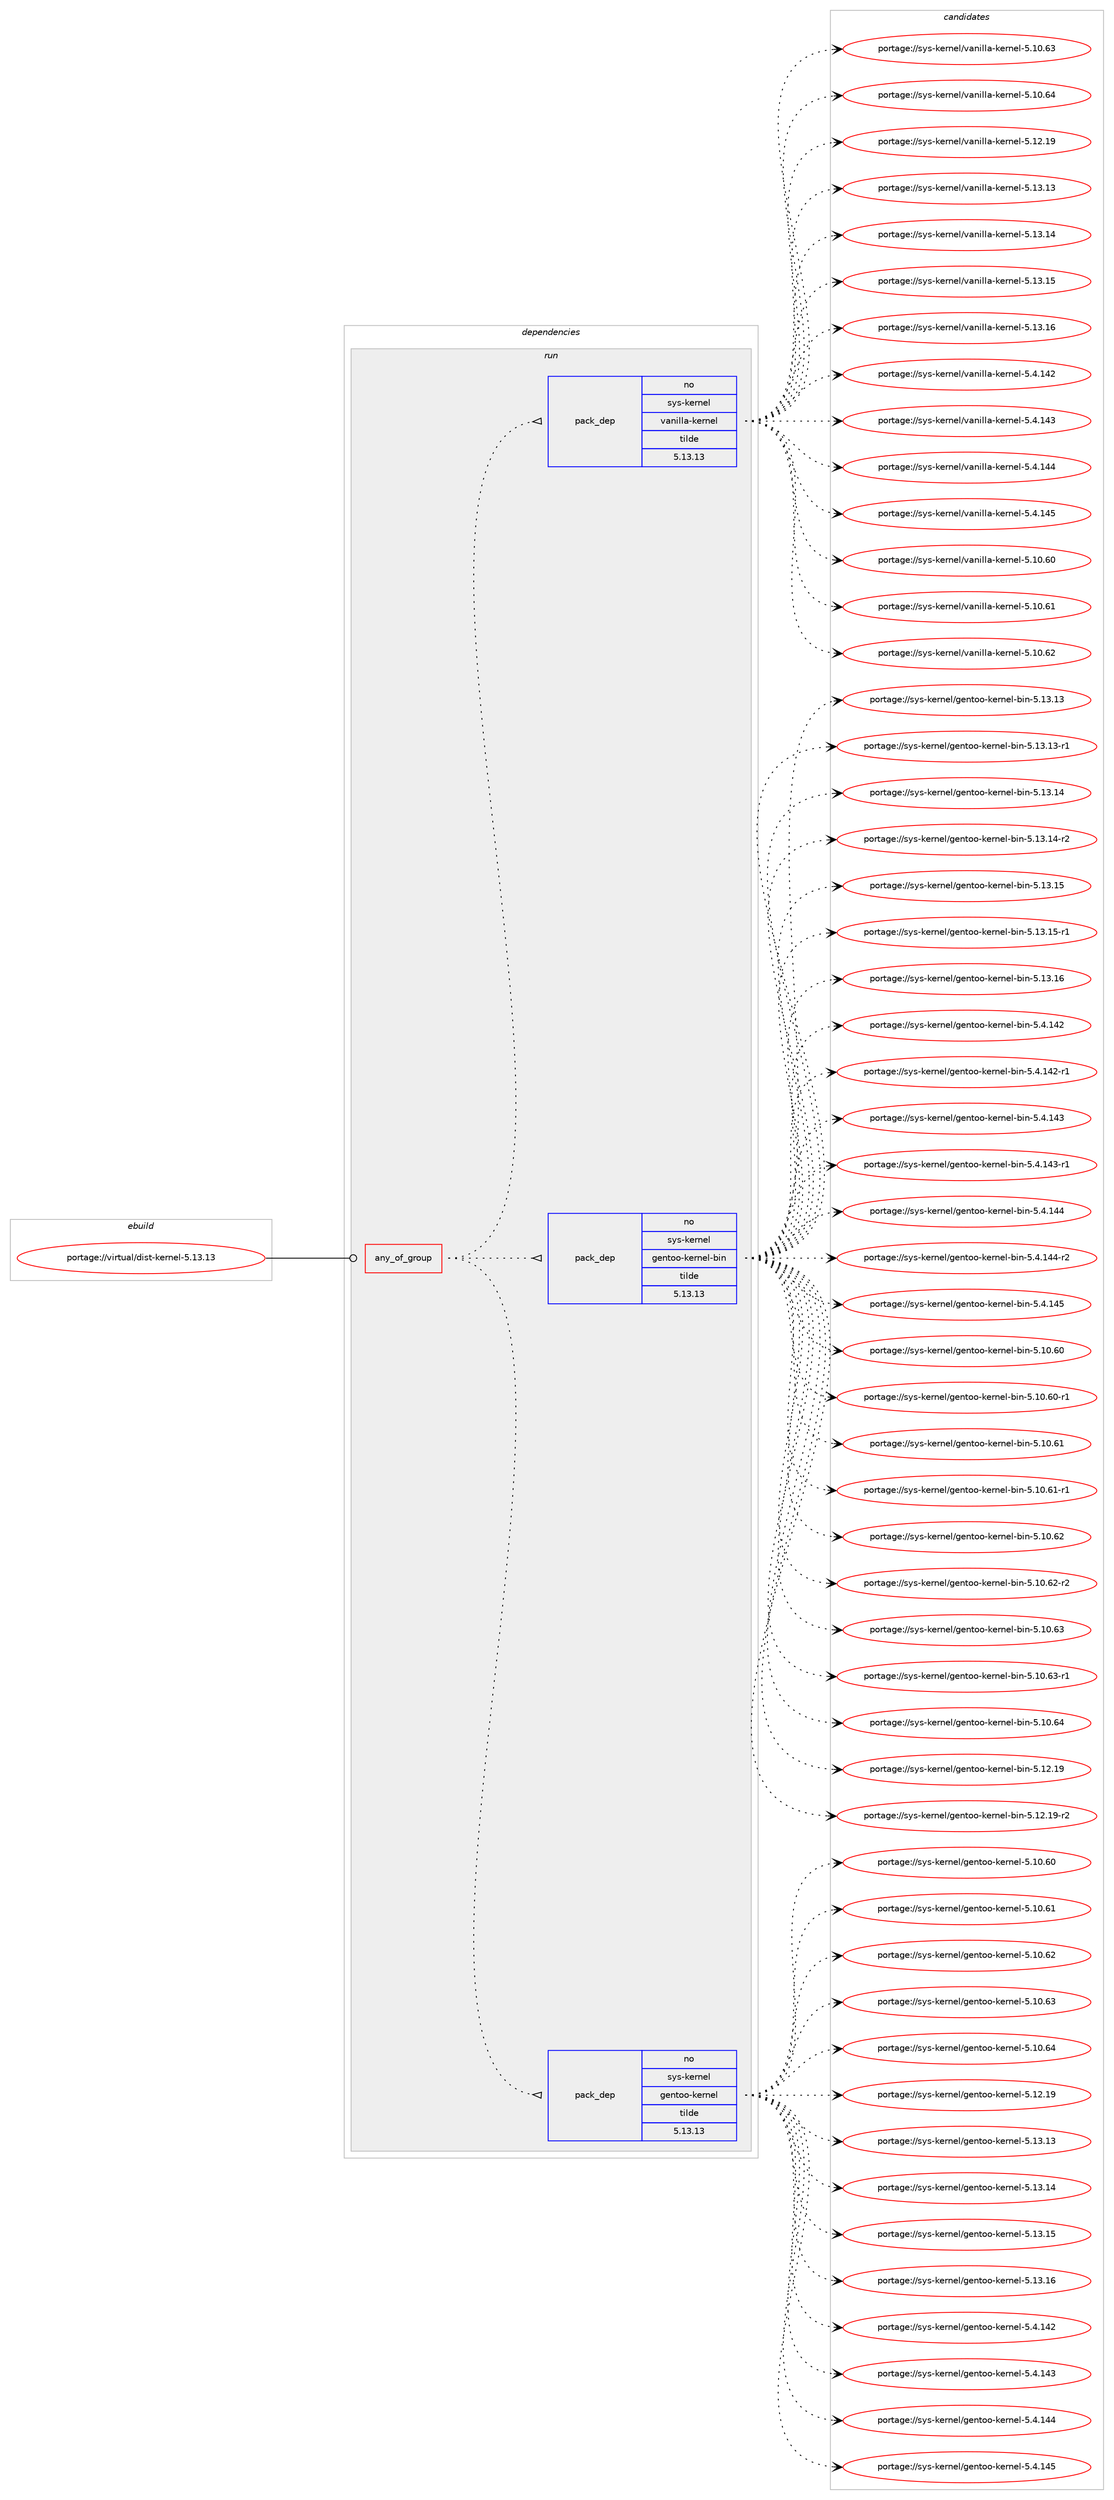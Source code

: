 digraph prolog {

# *************
# Graph options
# *************

newrank=true;
concentrate=true;
compound=true;
graph [rankdir=LR,fontname=Helvetica,fontsize=10,ranksep=1.5];#, ranksep=2.5, nodesep=0.2];
edge  [arrowhead=vee];
node  [fontname=Helvetica,fontsize=10];

# **********
# The ebuild
# **********

subgraph cluster_leftcol {
color=gray;
rank=same;
label=<<i>ebuild</i>>;
id [label="portage://virtual/dist-kernel-5.13.13", color=red, width=4, href="../virtual/dist-kernel-5.13.13.svg"];
}

# ****************
# The dependencies
# ****************

subgraph cluster_midcol {
color=gray;
label=<<i>dependencies</i>>;
subgraph cluster_compile {
fillcolor="#eeeeee";
style=filled;
label=<<i>compile</i>>;
}
subgraph cluster_compileandrun {
fillcolor="#eeeeee";
style=filled;
label=<<i>compile and run</i>>;
}
subgraph cluster_run {
fillcolor="#eeeeee";
style=filled;
label=<<i>run</i>>;
subgraph any5 {
dependency303 [label=<<TABLE BORDER="0" CELLBORDER="1" CELLSPACING="0" CELLPADDING="4"><TR><TD CELLPADDING="10">any_of_group</TD></TR></TABLE>>, shape=none, color=red];subgraph pack169 {
dependency304 [label=<<TABLE BORDER="0" CELLBORDER="1" CELLSPACING="0" CELLPADDING="4" WIDTH="220"><TR><TD ROWSPAN="6" CELLPADDING="30">pack_dep</TD></TR><TR><TD WIDTH="110">no</TD></TR><TR><TD>sys-kernel</TD></TR><TR><TD>gentoo-kernel</TD></TR><TR><TD>tilde</TD></TR><TR><TD>5.13.13</TD></TR></TABLE>>, shape=none, color=blue];
}
dependency303:e -> dependency304:w [weight=20,style="dotted",arrowhead="oinv"];
subgraph pack170 {
dependency305 [label=<<TABLE BORDER="0" CELLBORDER="1" CELLSPACING="0" CELLPADDING="4" WIDTH="220"><TR><TD ROWSPAN="6" CELLPADDING="30">pack_dep</TD></TR><TR><TD WIDTH="110">no</TD></TR><TR><TD>sys-kernel</TD></TR><TR><TD>gentoo-kernel-bin</TD></TR><TR><TD>tilde</TD></TR><TR><TD>5.13.13</TD></TR></TABLE>>, shape=none, color=blue];
}
dependency303:e -> dependency305:w [weight=20,style="dotted",arrowhead="oinv"];
subgraph pack171 {
dependency306 [label=<<TABLE BORDER="0" CELLBORDER="1" CELLSPACING="0" CELLPADDING="4" WIDTH="220"><TR><TD ROWSPAN="6" CELLPADDING="30">pack_dep</TD></TR><TR><TD WIDTH="110">no</TD></TR><TR><TD>sys-kernel</TD></TR><TR><TD>vanilla-kernel</TD></TR><TR><TD>tilde</TD></TR><TR><TD>5.13.13</TD></TR></TABLE>>, shape=none, color=blue];
}
dependency303:e -> dependency306:w [weight=20,style="dotted",arrowhead="oinv"];
}
id:e -> dependency303:w [weight=20,style="solid",arrowhead="odot"];
}
}

# **************
# The candidates
# **************

subgraph cluster_choices {
rank=same;
color=gray;
label=<<i>candidates</i>>;

subgraph choice169 {
color=black;
nodesep=1;
choice1151211154510710111411010110847103101110116111111451071011141101011084553464948465448 [label="portage://sys-kernel/gentoo-kernel-5.10.60", color=red, width=4,href="../sys-kernel/gentoo-kernel-5.10.60.svg"];
choice1151211154510710111411010110847103101110116111111451071011141101011084553464948465449 [label="portage://sys-kernel/gentoo-kernel-5.10.61", color=red, width=4,href="../sys-kernel/gentoo-kernel-5.10.61.svg"];
choice1151211154510710111411010110847103101110116111111451071011141101011084553464948465450 [label="portage://sys-kernel/gentoo-kernel-5.10.62", color=red, width=4,href="../sys-kernel/gentoo-kernel-5.10.62.svg"];
choice1151211154510710111411010110847103101110116111111451071011141101011084553464948465451 [label="portage://sys-kernel/gentoo-kernel-5.10.63", color=red, width=4,href="../sys-kernel/gentoo-kernel-5.10.63.svg"];
choice1151211154510710111411010110847103101110116111111451071011141101011084553464948465452 [label="portage://sys-kernel/gentoo-kernel-5.10.64", color=red, width=4,href="../sys-kernel/gentoo-kernel-5.10.64.svg"];
choice1151211154510710111411010110847103101110116111111451071011141101011084553464950464957 [label="portage://sys-kernel/gentoo-kernel-5.12.19", color=red, width=4,href="../sys-kernel/gentoo-kernel-5.12.19.svg"];
choice1151211154510710111411010110847103101110116111111451071011141101011084553464951464951 [label="portage://sys-kernel/gentoo-kernel-5.13.13", color=red, width=4,href="../sys-kernel/gentoo-kernel-5.13.13.svg"];
choice1151211154510710111411010110847103101110116111111451071011141101011084553464951464952 [label="portage://sys-kernel/gentoo-kernel-5.13.14", color=red, width=4,href="../sys-kernel/gentoo-kernel-5.13.14.svg"];
choice1151211154510710111411010110847103101110116111111451071011141101011084553464951464953 [label="portage://sys-kernel/gentoo-kernel-5.13.15", color=red, width=4,href="../sys-kernel/gentoo-kernel-5.13.15.svg"];
choice1151211154510710111411010110847103101110116111111451071011141101011084553464951464954 [label="portage://sys-kernel/gentoo-kernel-5.13.16", color=red, width=4,href="../sys-kernel/gentoo-kernel-5.13.16.svg"];
choice1151211154510710111411010110847103101110116111111451071011141101011084553465246495250 [label="portage://sys-kernel/gentoo-kernel-5.4.142", color=red, width=4,href="../sys-kernel/gentoo-kernel-5.4.142.svg"];
choice1151211154510710111411010110847103101110116111111451071011141101011084553465246495251 [label="portage://sys-kernel/gentoo-kernel-5.4.143", color=red, width=4,href="../sys-kernel/gentoo-kernel-5.4.143.svg"];
choice1151211154510710111411010110847103101110116111111451071011141101011084553465246495252 [label="portage://sys-kernel/gentoo-kernel-5.4.144", color=red, width=4,href="../sys-kernel/gentoo-kernel-5.4.144.svg"];
choice1151211154510710111411010110847103101110116111111451071011141101011084553465246495253 [label="portage://sys-kernel/gentoo-kernel-5.4.145", color=red, width=4,href="../sys-kernel/gentoo-kernel-5.4.145.svg"];
dependency304:e -> choice1151211154510710111411010110847103101110116111111451071011141101011084553464948465448:w [style=dotted,weight="100"];
dependency304:e -> choice1151211154510710111411010110847103101110116111111451071011141101011084553464948465449:w [style=dotted,weight="100"];
dependency304:e -> choice1151211154510710111411010110847103101110116111111451071011141101011084553464948465450:w [style=dotted,weight="100"];
dependency304:e -> choice1151211154510710111411010110847103101110116111111451071011141101011084553464948465451:w [style=dotted,weight="100"];
dependency304:e -> choice1151211154510710111411010110847103101110116111111451071011141101011084553464948465452:w [style=dotted,weight="100"];
dependency304:e -> choice1151211154510710111411010110847103101110116111111451071011141101011084553464950464957:w [style=dotted,weight="100"];
dependency304:e -> choice1151211154510710111411010110847103101110116111111451071011141101011084553464951464951:w [style=dotted,weight="100"];
dependency304:e -> choice1151211154510710111411010110847103101110116111111451071011141101011084553464951464952:w [style=dotted,weight="100"];
dependency304:e -> choice1151211154510710111411010110847103101110116111111451071011141101011084553464951464953:w [style=dotted,weight="100"];
dependency304:e -> choice1151211154510710111411010110847103101110116111111451071011141101011084553464951464954:w [style=dotted,weight="100"];
dependency304:e -> choice1151211154510710111411010110847103101110116111111451071011141101011084553465246495250:w [style=dotted,weight="100"];
dependency304:e -> choice1151211154510710111411010110847103101110116111111451071011141101011084553465246495251:w [style=dotted,weight="100"];
dependency304:e -> choice1151211154510710111411010110847103101110116111111451071011141101011084553465246495252:w [style=dotted,weight="100"];
dependency304:e -> choice1151211154510710111411010110847103101110116111111451071011141101011084553465246495253:w [style=dotted,weight="100"];
}
subgraph choice170 {
color=black;
nodesep=1;
choice11512111545107101114110101108471031011101161111114510710111411010110845981051104553464948465448 [label="portage://sys-kernel/gentoo-kernel-bin-5.10.60", color=red, width=4,href="../sys-kernel/gentoo-kernel-bin-5.10.60.svg"];
choice115121115451071011141101011084710310111011611111145107101114110101108459810511045534649484654484511449 [label="portage://sys-kernel/gentoo-kernel-bin-5.10.60-r1", color=red, width=4,href="../sys-kernel/gentoo-kernel-bin-5.10.60-r1.svg"];
choice11512111545107101114110101108471031011101161111114510710111411010110845981051104553464948465449 [label="portage://sys-kernel/gentoo-kernel-bin-5.10.61", color=red, width=4,href="../sys-kernel/gentoo-kernel-bin-5.10.61.svg"];
choice115121115451071011141101011084710310111011611111145107101114110101108459810511045534649484654494511449 [label="portage://sys-kernel/gentoo-kernel-bin-5.10.61-r1", color=red, width=4,href="../sys-kernel/gentoo-kernel-bin-5.10.61-r1.svg"];
choice11512111545107101114110101108471031011101161111114510710111411010110845981051104553464948465450 [label="portage://sys-kernel/gentoo-kernel-bin-5.10.62", color=red, width=4,href="../sys-kernel/gentoo-kernel-bin-5.10.62.svg"];
choice115121115451071011141101011084710310111011611111145107101114110101108459810511045534649484654504511450 [label="portage://sys-kernel/gentoo-kernel-bin-5.10.62-r2", color=red, width=4,href="../sys-kernel/gentoo-kernel-bin-5.10.62-r2.svg"];
choice11512111545107101114110101108471031011101161111114510710111411010110845981051104553464948465451 [label="portage://sys-kernel/gentoo-kernel-bin-5.10.63", color=red, width=4,href="../sys-kernel/gentoo-kernel-bin-5.10.63.svg"];
choice115121115451071011141101011084710310111011611111145107101114110101108459810511045534649484654514511449 [label="portage://sys-kernel/gentoo-kernel-bin-5.10.63-r1", color=red, width=4,href="../sys-kernel/gentoo-kernel-bin-5.10.63-r1.svg"];
choice11512111545107101114110101108471031011101161111114510710111411010110845981051104553464948465452 [label="portage://sys-kernel/gentoo-kernel-bin-5.10.64", color=red, width=4,href="../sys-kernel/gentoo-kernel-bin-5.10.64.svg"];
choice11512111545107101114110101108471031011101161111114510710111411010110845981051104553464950464957 [label="portage://sys-kernel/gentoo-kernel-bin-5.12.19", color=red, width=4,href="../sys-kernel/gentoo-kernel-bin-5.12.19.svg"];
choice115121115451071011141101011084710310111011611111145107101114110101108459810511045534649504649574511450 [label="portage://sys-kernel/gentoo-kernel-bin-5.12.19-r2", color=red, width=4,href="../sys-kernel/gentoo-kernel-bin-5.12.19-r2.svg"];
choice11512111545107101114110101108471031011101161111114510710111411010110845981051104553464951464951 [label="portage://sys-kernel/gentoo-kernel-bin-5.13.13", color=red, width=4,href="../sys-kernel/gentoo-kernel-bin-5.13.13.svg"];
choice115121115451071011141101011084710310111011611111145107101114110101108459810511045534649514649514511449 [label="portage://sys-kernel/gentoo-kernel-bin-5.13.13-r1", color=red, width=4,href="../sys-kernel/gentoo-kernel-bin-5.13.13-r1.svg"];
choice11512111545107101114110101108471031011101161111114510710111411010110845981051104553464951464952 [label="portage://sys-kernel/gentoo-kernel-bin-5.13.14", color=red, width=4,href="../sys-kernel/gentoo-kernel-bin-5.13.14.svg"];
choice115121115451071011141101011084710310111011611111145107101114110101108459810511045534649514649524511450 [label="portage://sys-kernel/gentoo-kernel-bin-5.13.14-r2", color=red, width=4,href="../sys-kernel/gentoo-kernel-bin-5.13.14-r2.svg"];
choice11512111545107101114110101108471031011101161111114510710111411010110845981051104553464951464953 [label="portage://sys-kernel/gentoo-kernel-bin-5.13.15", color=red, width=4,href="../sys-kernel/gentoo-kernel-bin-5.13.15.svg"];
choice115121115451071011141101011084710310111011611111145107101114110101108459810511045534649514649534511449 [label="portage://sys-kernel/gentoo-kernel-bin-5.13.15-r1", color=red, width=4,href="../sys-kernel/gentoo-kernel-bin-5.13.15-r1.svg"];
choice11512111545107101114110101108471031011101161111114510710111411010110845981051104553464951464954 [label="portage://sys-kernel/gentoo-kernel-bin-5.13.16", color=red, width=4,href="../sys-kernel/gentoo-kernel-bin-5.13.16.svg"];
choice11512111545107101114110101108471031011101161111114510710111411010110845981051104553465246495250 [label="portage://sys-kernel/gentoo-kernel-bin-5.4.142", color=red, width=4,href="../sys-kernel/gentoo-kernel-bin-5.4.142.svg"];
choice115121115451071011141101011084710310111011611111145107101114110101108459810511045534652464952504511449 [label="portage://sys-kernel/gentoo-kernel-bin-5.4.142-r1", color=red, width=4,href="../sys-kernel/gentoo-kernel-bin-5.4.142-r1.svg"];
choice11512111545107101114110101108471031011101161111114510710111411010110845981051104553465246495251 [label="portage://sys-kernel/gentoo-kernel-bin-5.4.143", color=red, width=4,href="../sys-kernel/gentoo-kernel-bin-5.4.143.svg"];
choice115121115451071011141101011084710310111011611111145107101114110101108459810511045534652464952514511449 [label="portage://sys-kernel/gentoo-kernel-bin-5.4.143-r1", color=red, width=4,href="../sys-kernel/gentoo-kernel-bin-5.4.143-r1.svg"];
choice11512111545107101114110101108471031011101161111114510710111411010110845981051104553465246495252 [label="portage://sys-kernel/gentoo-kernel-bin-5.4.144", color=red, width=4,href="../sys-kernel/gentoo-kernel-bin-5.4.144.svg"];
choice115121115451071011141101011084710310111011611111145107101114110101108459810511045534652464952524511450 [label="portage://sys-kernel/gentoo-kernel-bin-5.4.144-r2", color=red, width=4,href="../sys-kernel/gentoo-kernel-bin-5.4.144-r2.svg"];
choice11512111545107101114110101108471031011101161111114510710111411010110845981051104553465246495253 [label="portage://sys-kernel/gentoo-kernel-bin-5.4.145", color=red, width=4,href="../sys-kernel/gentoo-kernel-bin-5.4.145.svg"];
dependency305:e -> choice11512111545107101114110101108471031011101161111114510710111411010110845981051104553464948465448:w [style=dotted,weight="100"];
dependency305:e -> choice115121115451071011141101011084710310111011611111145107101114110101108459810511045534649484654484511449:w [style=dotted,weight="100"];
dependency305:e -> choice11512111545107101114110101108471031011101161111114510710111411010110845981051104553464948465449:w [style=dotted,weight="100"];
dependency305:e -> choice115121115451071011141101011084710310111011611111145107101114110101108459810511045534649484654494511449:w [style=dotted,weight="100"];
dependency305:e -> choice11512111545107101114110101108471031011101161111114510710111411010110845981051104553464948465450:w [style=dotted,weight="100"];
dependency305:e -> choice115121115451071011141101011084710310111011611111145107101114110101108459810511045534649484654504511450:w [style=dotted,weight="100"];
dependency305:e -> choice11512111545107101114110101108471031011101161111114510710111411010110845981051104553464948465451:w [style=dotted,weight="100"];
dependency305:e -> choice115121115451071011141101011084710310111011611111145107101114110101108459810511045534649484654514511449:w [style=dotted,weight="100"];
dependency305:e -> choice11512111545107101114110101108471031011101161111114510710111411010110845981051104553464948465452:w [style=dotted,weight="100"];
dependency305:e -> choice11512111545107101114110101108471031011101161111114510710111411010110845981051104553464950464957:w [style=dotted,weight="100"];
dependency305:e -> choice115121115451071011141101011084710310111011611111145107101114110101108459810511045534649504649574511450:w [style=dotted,weight="100"];
dependency305:e -> choice11512111545107101114110101108471031011101161111114510710111411010110845981051104553464951464951:w [style=dotted,weight="100"];
dependency305:e -> choice115121115451071011141101011084710310111011611111145107101114110101108459810511045534649514649514511449:w [style=dotted,weight="100"];
dependency305:e -> choice11512111545107101114110101108471031011101161111114510710111411010110845981051104553464951464952:w [style=dotted,weight="100"];
dependency305:e -> choice115121115451071011141101011084710310111011611111145107101114110101108459810511045534649514649524511450:w [style=dotted,weight="100"];
dependency305:e -> choice11512111545107101114110101108471031011101161111114510710111411010110845981051104553464951464953:w [style=dotted,weight="100"];
dependency305:e -> choice115121115451071011141101011084710310111011611111145107101114110101108459810511045534649514649534511449:w [style=dotted,weight="100"];
dependency305:e -> choice11512111545107101114110101108471031011101161111114510710111411010110845981051104553464951464954:w [style=dotted,weight="100"];
dependency305:e -> choice11512111545107101114110101108471031011101161111114510710111411010110845981051104553465246495250:w [style=dotted,weight="100"];
dependency305:e -> choice115121115451071011141101011084710310111011611111145107101114110101108459810511045534652464952504511449:w [style=dotted,weight="100"];
dependency305:e -> choice11512111545107101114110101108471031011101161111114510710111411010110845981051104553465246495251:w [style=dotted,weight="100"];
dependency305:e -> choice115121115451071011141101011084710310111011611111145107101114110101108459810511045534652464952514511449:w [style=dotted,weight="100"];
dependency305:e -> choice11512111545107101114110101108471031011101161111114510710111411010110845981051104553465246495252:w [style=dotted,weight="100"];
dependency305:e -> choice115121115451071011141101011084710310111011611111145107101114110101108459810511045534652464952524511450:w [style=dotted,weight="100"];
dependency305:e -> choice11512111545107101114110101108471031011101161111114510710111411010110845981051104553465246495253:w [style=dotted,weight="100"];
}
subgraph choice171 {
color=black;
nodesep=1;
choice11512111545107101114110101108471189711010510810897451071011141101011084553464948465448 [label="portage://sys-kernel/vanilla-kernel-5.10.60", color=red, width=4,href="../sys-kernel/vanilla-kernel-5.10.60.svg"];
choice11512111545107101114110101108471189711010510810897451071011141101011084553464948465449 [label="portage://sys-kernel/vanilla-kernel-5.10.61", color=red, width=4,href="../sys-kernel/vanilla-kernel-5.10.61.svg"];
choice11512111545107101114110101108471189711010510810897451071011141101011084553464948465450 [label="portage://sys-kernel/vanilla-kernel-5.10.62", color=red, width=4,href="../sys-kernel/vanilla-kernel-5.10.62.svg"];
choice11512111545107101114110101108471189711010510810897451071011141101011084553464948465451 [label="portage://sys-kernel/vanilla-kernel-5.10.63", color=red, width=4,href="../sys-kernel/vanilla-kernel-5.10.63.svg"];
choice11512111545107101114110101108471189711010510810897451071011141101011084553464948465452 [label="portage://sys-kernel/vanilla-kernel-5.10.64", color=red, width=4,href="../sys-kernel/vanilla-kernel-5.10.64.svg"];
choice11512111545107101114110101108471189711010510810897451071011141101011084553464950464957 [label="portage://sys-kernel/vanilla-kernel-5.12.19", color=red, width=4,href="../sys-kernel/vanilla-kernel-5.12.19.svg"];
choice11512111545107101114110101108471189711010510810897451071011141101011084553464951464951 [label="portage://sys-kernel/vanilla-kernel-5.13.13", color=red, width=4,href="../sys-kernel/vanilla-kernel-5.13.13.svg"];
choice11512111545107101114110101108471189711010510810897451071011141101011084553464951464952 [label="portage://sys-kernel/vanilla-kernel-5.13.14", color=red, width=4,href="../sys-kernel/vanilla-kernel-5.13.14.svg"];
choice11512111545107101114110101108471189711010510810897451071011141101011084553464951464953 [label="portage://sys-kernel/vanilla-kernel-5.13.15", color=red, width=4,href="../sys-kernel/vanilla-kernel-5.13.15.svg"];
choice11512111545107101114110101108471189711010510810897451071011141101011084553464951464954 [label="portage://sys-kernel/vanilla-kernel-5.13.16", color=red, width=4,href="../sys-kernel/vanilla-kernel-5.13.16.svg"];
choice11512111545107101114110101108471189711010510810897451071011141101011084553465246495250 [label="portage://sys-kernel/vanilla-kernel-5.4.142", color=red, width=4,href="../sys-kernel/vanilla-kernel-5.4.142.svg"];
choice11512111545107101114110101108471189711010510810897451071011141101011084553465246495251 [label="portage://sys-kernel/vanilla-kernel-5.4.143", color=red, width=4,href="../sys-kernel/vanilla-kernel-5.4.143.svg"];
choice11512111545107101114110101108471189711010510810897451071011141101011084553465246495252 [label="portage://sys-kernel/vanilla-kernel-5.4.144", color=red, width=4,href="../sys-kernel/vanilla-kernel-5.4.144.svg"];
choice11512111545107101114110101108471189711010510810897451071011141101011084553465246495253 [label="portage://sys-kernel/vanilla-kernel-5.4.145", color=red, width=4,href="../sys-kernel/vanilla-kernel-5.4.145.svg"];
dependency306:e -> choice11512111545107101114110101108471189711010510810897451071011141101011084553464948465448:w [style=dotted,weight="100"];
dependency306:e -> choice11512111545107101114110101108471189711010510810897451071011141101011084553464948465449:w [style=dotted,weight="100"];
dependency306:e -> choice11512111545107101114110101108471189711010510810897451071011141101011084553464948465450:w [style=dotted,weight="100"];
dependency306:e -> choice11512111545107101114110101108471189711010510810897451071011141101011084553464948465451:w [style=dotted,weight="100"];
dependency306:e -> choice11512111545107101114110101108471189711010510810897451071011141101011084553464948465452:w [style=dotted,weight="100"];
dependency306:e -> choice11512111545107101114110101108471189711010510810897451071011141101011084553464950464957:w [style=dotted,weight="100"];
dependency306:e -> choice11512111545107101114110101108471189711010510810897451071011141101011084553464951464951:w [style=dotted,weight="100"];
dependency306:e -> choice11512111545107101114110101108471189711010510810897451071011141101011084553464951464952:w [style=dotted,weight="100"];
dependency306:e -> choice11512111545107101114110101108471189711010510810897451071011141101011084553464951464953:w [style=dotted,weight="100"];
dependency306:e -> choice11512111545107101114110101108471189711010510810897451071011141101011084553464951464954:w [style=dotted,weight="100"];
dependency306:e -> choice11512111545107101114110101108471189711010510810897451071011141101011084553465246495250:w [style=dotted,weight="100"];
dependency306:e -> choice11512111545107101114110101108471189711010510810897451071011141101011084553465246495251:w [style=dotted,weight="100"];
dependency306:e -> choice11512111545107101114110101108471189711010510810897451071011141101011084553465246495252:w [style=dotted,weight="100"];
dependency306:e -> choice11512111545107101114110101108471189711010510810897451071011141101011084553465246495253:w [style=dotted,weight="100"];
}
}

}
